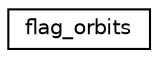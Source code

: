 digraph "Graphical Class Hierarchy"
{
  edge [fontname="Helvetica",fontsize="10",labelfontname="Helvetica",labelfontsize="10"];
  node [fontname="Helvetica",fontsize="10",shape=record];
  rankdir="LR";
  Node0 [label="flag_orbits",height=0.2,width=0.4,color="black", fillcolor="white", style="filled",URL="$d4/d77/classflag__orbits.html"];
}
